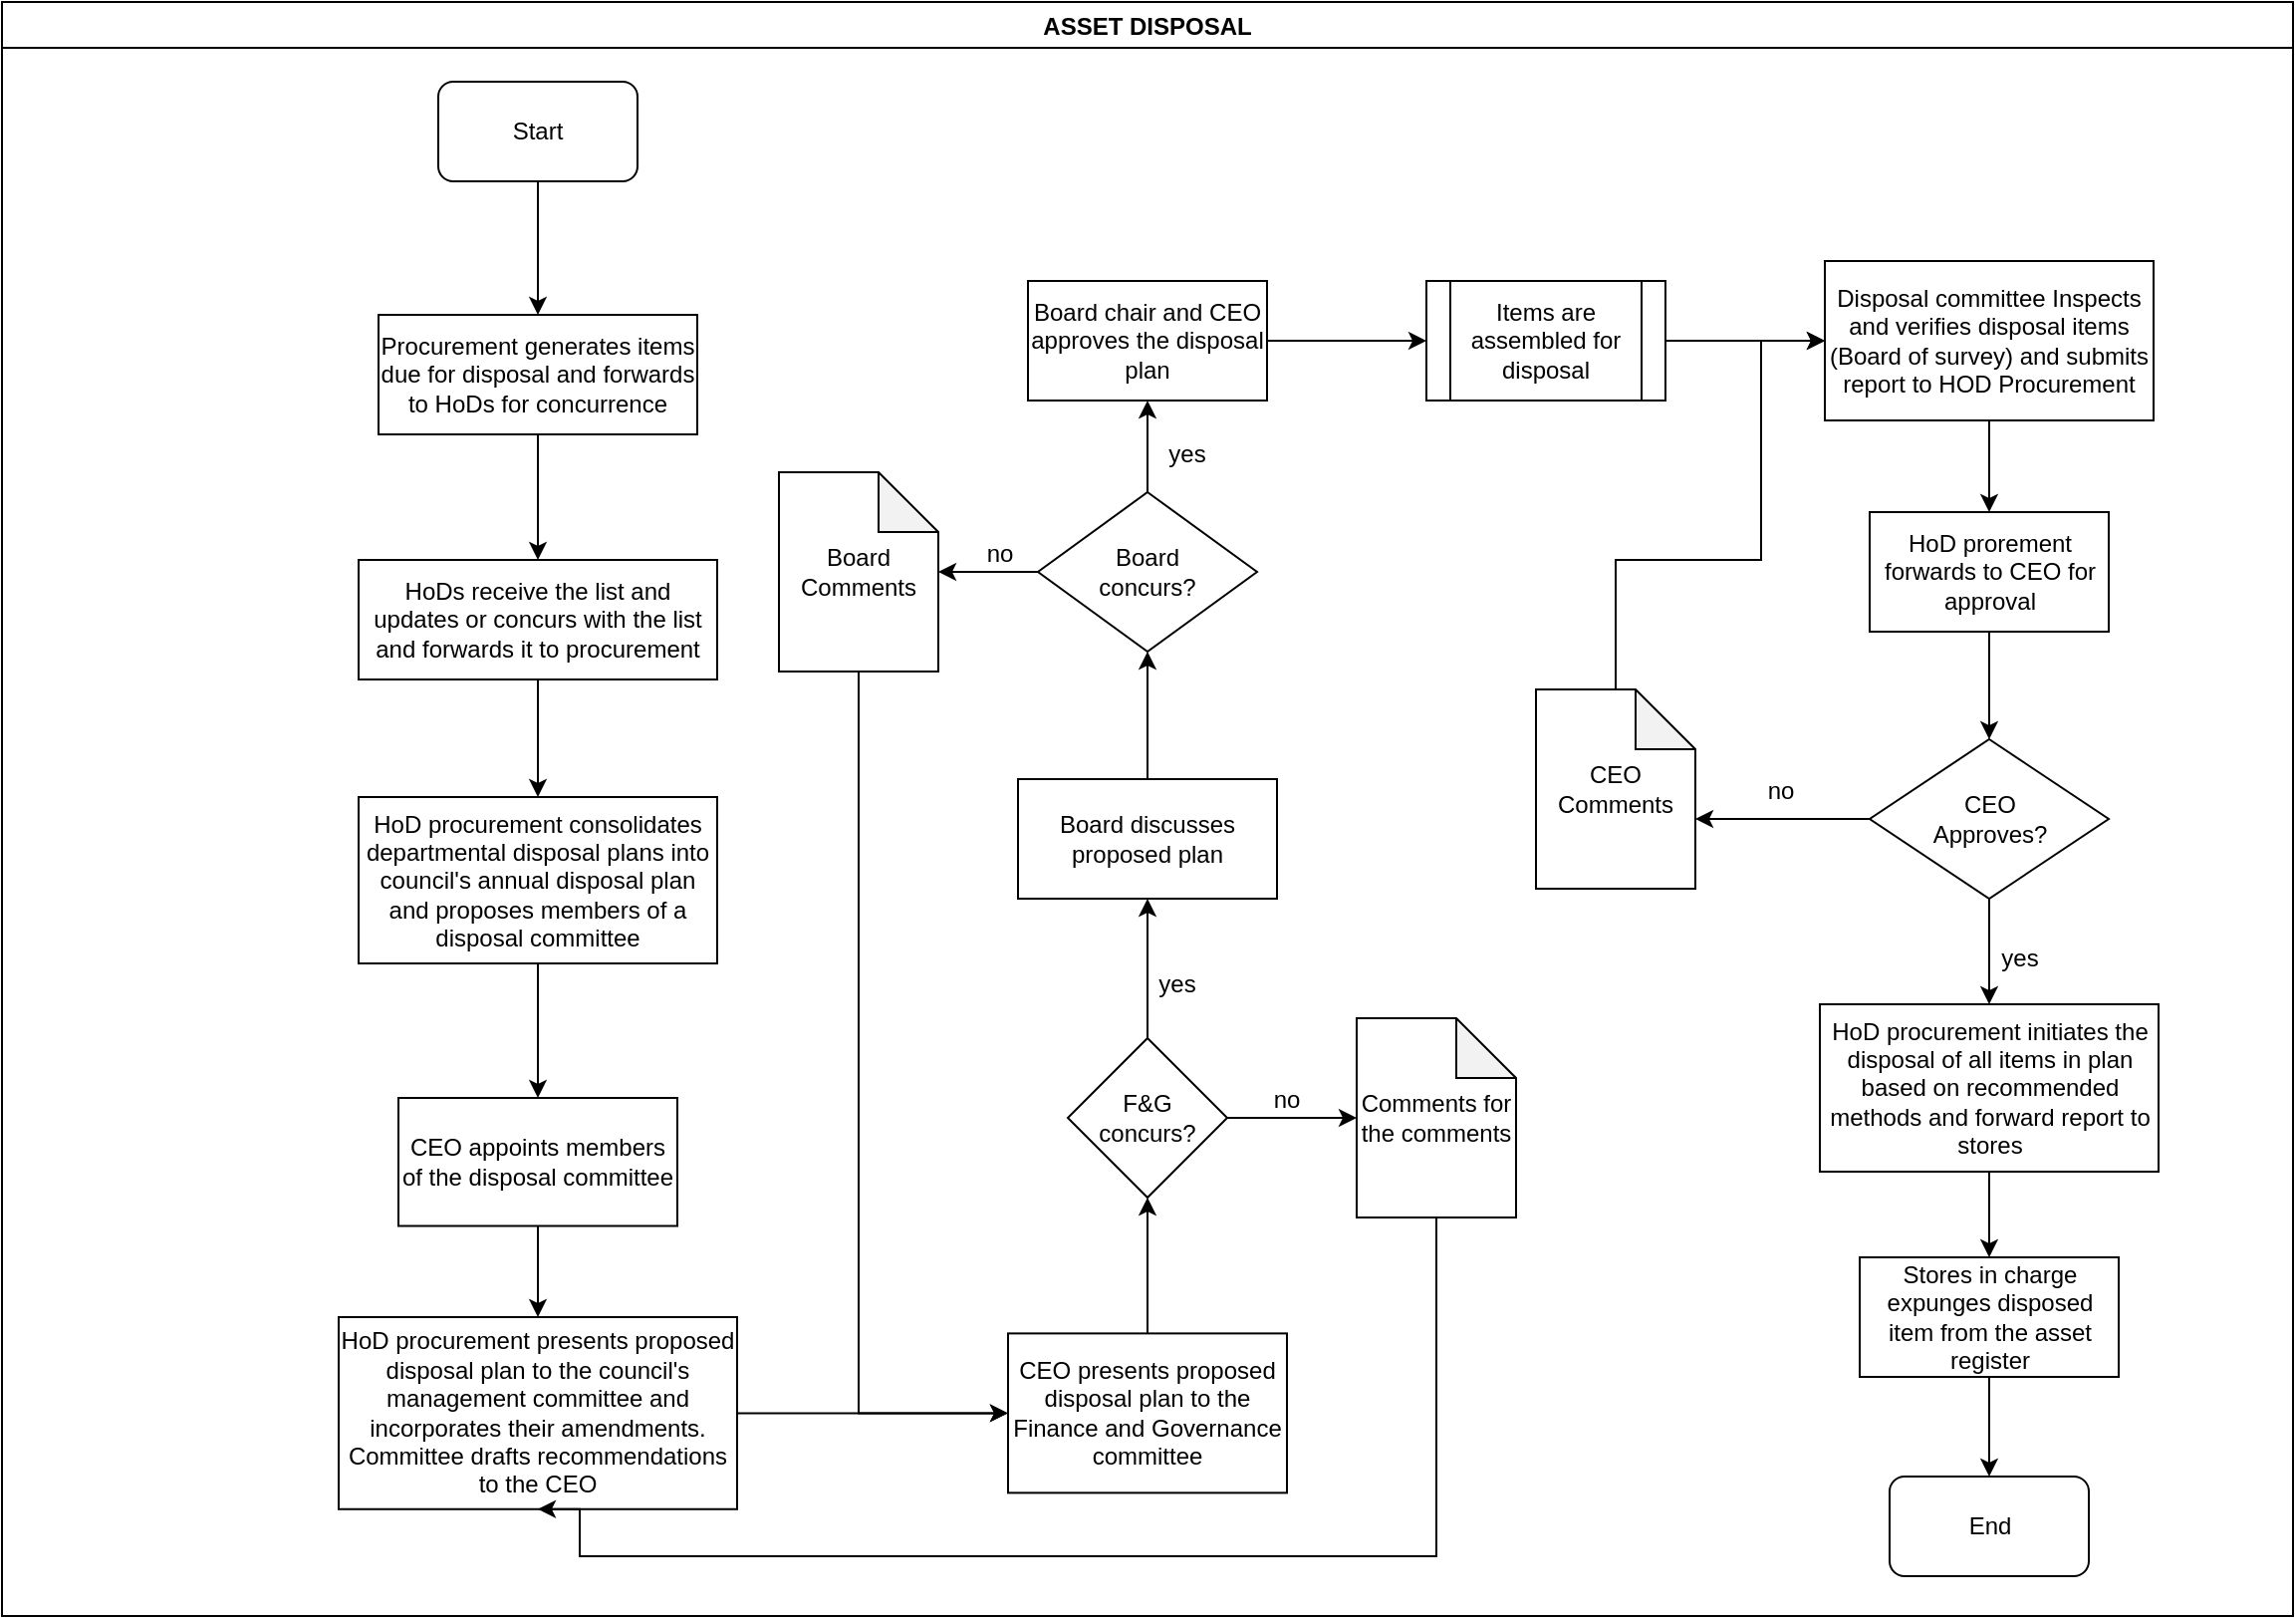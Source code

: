 <mxfile version="13.10.9" type="github">
  <diagram id="B7mUpA1huvissRJmOYIc" name="Page-1">
    <mxGraphModel dx="1038" dy="547" grid="1" gridSize="10" guides="1" tooltips="1" connect="1" arrows="1" fold="1" page="1" pageScale="1" pageWidth="1169" pageHeight="827" math="0" shadow="0">
      <root>
        <mxCell id="0" />
        <mxCell id="1" parent="0" />
        <mxCell id="NP0mH-hWLjlgino4Q2RM-1" value="ASSET DISPOSAL" style="swimlane;startSize=23;" vertex="1" parent="1">
          <mxGeometry x="10" y="10" width="1150" height="810" as="geometry" />
        </mxCell>
        <mxCell id="NP0mH-hWLjlgino4Q2RM-2" value="Start" style="rounded=1;whiteSpace=wrap;html=1;" vertex="1" parent="NP0mH-hWLjlgino4Q2RM-1">
          <mxGeometry x="219" y="40" width="100" height="50" as="geometry" />
        </mxCell>
        <mxCell id="NP0mH-hWLjlgino4Q2RM-5" value="Procurement generates items due for disposal and forwards to HoDs for concurrence" style="rounded=0;whiteSpace=wrap;html=1;" vertex="1" parent="NP0mH-hWLjlgino4Q2RM-1">
          <mxGeometry x="189" y="157" width="160" height="60" as="geometry" />
        </mxCell>
        <mxCell id="NP0mH-hWLjlgino4Q2RM-4" value="" style="edgeStyle=orthogonalEdgeStyle;rounded=0;orthogonalLoop=1;jettySize=auto;html=1;entryX=0.5;entryY=0;entryDx=0;entryDy=0;" edge="1" parent="NP0mH-hWLjlgino4Q2RM-1" source="NP0mH-hWLjlgino4Q2RM-2" target="NP0mH-hWLjlgino4Q2RM-5">
          <mxGeometry relative="1" as="geometry">
            <mxPoint x="269" y="165" as="targetPoint" />
          </mxGeometry>
        </mxCell>
        <mxCell id="NP0mH-hWLjlgino4Q2RM-6" value="HoDs receive the list and updates or concurs with the list and forwards it to procurement" style="whiteSpace=wrap;html=1;rounded=0;" vertex="1" parent="NP0mH-hWLjlgino4Q2RM-1">
          <mxGeometry x="179" y="280" width="180" height="60" as="geometry" />
        </mxCell>
        <mxCell id="NP0mH-hWLjlgino4Q2RM-7" value="" style="edgeStyle=orthogonalEdgeStyle;rounded=0;orthogonalLoop=1;jettySize=auto;html=1;" edge="1" parent="NP0mH-hWLjlgino4Q2RM-1" source="NP0mH-hWLjlgino4Q2RM-5" target="NP0mH-hWLjlgino4Q2RM-6">
          <mxGeometry relative="1" as="geometry" />
        </mxCell>
        <mxCell id="NP0mH-hWLjlgino4Q2RM-8" value="HoD procurement consolidates departmental disposal plans into council&#39;s annual disposal plan and proposes members of a disposal committee" style="whiteSpace=wrap;html=1;rounded=0;" vertex="1" parent="NP0mH-hWLjlgino4Q2RM-1">
          <mxGeometry x="179" y="399" width="180" height="83.5" as="geometry" />
        </mxCell>
        <mxCell id="NP0mH-hWLjlgino4Q2RM-9" value="" style="edgeStyle=orthogonalEdgeStyle;rounded=0;orthogonalLoop=1;jettySize=auto;html=1;" edge="1" parent="NP0mH-hWLjlgino4Q2RM-1" source="NP0mH-hWLjlgino4Q2RM-6" target="NP0mH-hWLjlgino4Q2RM-8">
          <mxGeometry relative="1" as="geometry" />
        </mxCell>
        <mxCell id="NP0mH-hWLjlgino4Q2RM-10" value="CEO appoints members of the disposal committee" style="whiteSpace=wrap;html=1;rounded=0;" vertex="1" parent="NP0mH-hWLjlgino4Q2RM-1">
          <mxGeometry x="199" y="550" width="140" height="64.25" as="geometry" />
        </mxCell>
        <mxCell id="NP0mH-hWLjlgino4Q2RM-11" value="" style="edgeStyle=orthogonalEdgeStyle;rounded=0;orthogonalLoop=1;jettySize=auto;html=1;" edge="1" parent="NP0mH-hWLjlgino4Q2RM-1" source="NP0mH-hWLjlgino4Q2RM-8" target="NP0mH-hWLjlgino4Q2RM-10">
          <mxGeometry relative="1" as="geometry" />
        </mxCell>
        <mxCell id="NP0mH-hWLjlgino4Q2RM-15" value="CEO presents proposed disposal plan to the Finance and Governance committee" style="whiteSpace=wrap;html=1;rounded=0;" vertex="1" parent="NP0mH-hWLjlgino4Q2RM-1">
          <mxGeometry x="505" y="668.19" width="140" height="80" as="geometry" />
        </mxCell>
        <mxCell id="NP0mH-hWLjlgino4Q2RM-20" value="&lt;div&gt;F&amp;amp;G&lt;br&gt;&lt;/div&gt;&lt;div&gt;concurs?&lt;/div&gt;" style="rhombus;whiteSpace=wrap;html=1;" vertex="1" parent="NP0mH-hWLjlgino4Q2RM-1">
          <mxGeometry x="535" y="520" width="80" height="80" as="geometry" />
        </mxCell>
        <mxCell id="NP0mH-hWLjlgino4Q2RM-18" value="" style="edgeStyle=orthogonalEdgeStyle;rounded=0;orthogonalLoop=1;jettySize=auto;html=1;" edge="1" parent="NP0mH-hWLjlgino4Q2RM-1" source="NP0mH-hWLjlgino4Q2RM-15" target="NP0mH-hWLjlgino4Q2RM-20">
          <mxGeometry relative="1" as="geometry">
            <mxPoint x="575" y="578.19" as="targetPoint" />
          </mxGeometry>
        </mxCell>
        <mxCell id="NP0mH-hWLjlgino4Q2RM-21" value="Board discusses proposed plan" style="whiteSpace=wrap;html=1;" vertex="1" parent="NP0mH-hWLjlgino4Q2RM-1">
          <mxGeometry x="510" y="390" width="130" height="60" as="geometry" />
        </mxCell>
        <mxCell id="NP0mH-hWLjlgino4Q2RM-22" value="" style="edgeStyle=orthogonalEdgeStyle;rounded=0;orthogonalLoop=1;jettySize=auto;html=1;" edge="1" parent="NP0mH-hWLjlgino4Q2RM-1" source="NP0mH-hWLjlgino4Q2RM-20" target="NP0mH-hWLjlgino4Q2RM-21">
          <mxGeometry relative="1" as="geometry" />
        </mxCell>
        <mxCell id="NP0mH-hWLjlgino4Q2RM-23" value="yes" style="text;html=1;strokeColor=none;fillColor=none;align=center;verticalAlign=middle;whiteSpace=wrap;rounded=0;" vertex="1" parent="NP0mH-hWLjlgino4Q2RM-1">
          <mxGeometry x="570" y="483" width="40" height="20" as="geometry" />
        </mxCell>
        <mxCell id="NP0mH-hWLjlgino4Q2RM-28" value="Comments for the comments" style="shape=note;whiteSpace=wrap;html=1;backgroundOutline=1;darkOpacity=0.05;" vertex="1" parent="NP0mH-hWLjlgino4Q2RM-1">
          <mxGeometry x="680" y="510" width="80" height="100" as="geometry" />
        </mxCell>
        <mxCell id="NP0mH-hWLjlgino4Q2RM-25" value="" style="edgeStyle=orthogonalEdgeStyle;rounded=0;orthogonalLoop=1;jettySize=auto;html=1;entryX=0;entryY=0.5;entryDx=0;entryDy=0;entryPerimeter=0;" edge="1" parent="NP0mH-hWLjlgino4Q2RM-1" source="NP0mH-hWLjlgino4Q2RM-20" target="NP0mH-hWLjlgino4Q2RM-28">
          <mxGeometry relative="1" as="geometry">
            <mxPoint x="675" y="560" as="targetPoint" />
          </mxGeometry>
        </mxCell>
        <mxCell id="NP0mH-hWLjlgino4Q2RM-32" value="Board chair and CEO approves the disposal plan" style="whiteSpace=wrap;html=1;" vertex="1" parent="NP0mH-hWLjlgino4Q2RM-1">
          <mxGeometry x="515" y="140" width="120" height="60" as="geometry" />
        </mxCell>
        <mxCell id="NP0mH-hWLjlgino4Q2RM-34" value="yes" style="text;html=1;strokeColor=none;fillColor=none;align=center;verticalAlign=middle;whiteSpace=wrap;rounded=0;" vertex="1" parent="NP0mH-hWLjlgino4Q2RM-1">
          <mxGeometry x="575" y="217" width="40" height="20" as="geometry" />
        </mxCell>
        <mxCell id="NP0mH-hWLjlgino4Q2RM-37" value="Board Comments" style="shape=note;whiteSpace=wrap;html=1;backgroundOutline=1;darkOpacity=0.05;" vertex="1" parent="NP0mH-hWLjlgino4Q2RM-1">
          <mxGeometry x="390" y="236" width="80" height="100" as="geometry" />
        </mxCell>
        <mxCell id="NP0mH-hWLjlgino4Q2RM-39" value="" style="edgeStyle=orthogonalEdgeStyle;rounded=0;orthogonalLoop=1;jettySize=auto;html=1;entryX=0;entryY=0.5;entryDx=0;entryDy=0;" edge="1" parent="NP0mH-hWLjlgino4Q2RM-1" source="NP0mH-hWLjlgino4Q2RM-37" target="NP0mH-hWLjlgino4Q2RM-15">
          <mxGeometry relative="1" as="geometry">
            <mxPoint x="430" y="436" as="targetPoint" />
            <Array as="points">
              <mxPoint x="430" y="708" />
            </Array>
          </mxGeometry>
        </mxCell>
        <mxCell id="NP0mH-hWLjlgino4Q2RM-46" value="&lt;div&gt;CEO&lt;/div&gt;&lt;div&gt;Approves?&lt;/div&gt;" style="rhombus;whiteSpace=wrap;html=1;" vertex="1" parent="NP0mH-hWLjlgino4Q2RM-1">
          <mxGeometry x="937.5" y="370" width="120" height="80" as="geometry" />
        </mxCell>
        <mxCell id="NP0mH-hWLjlgino4Q2RM-48" value="HoD procurement initiates the disposal of all items in plan based on recommended methods and forward report to stores" style="whiteSpace=wrap;html=1;" vertex="1" parent="NP0mH-hWLjlgino4Q2RM-1">
          <mxGeometry x="912.5" y="503" width="170" height="84" as="geometry" />
        </mxCell>
        <mxCell id="NP0mH-hWLjlgino4Q2RM-49" value="" style="edgeStyle=orthogonalEdgeStyle;rounded=0;orthogonalLoop=1;jettySize=auto;html=1;" edge="1" parent="NP0mH-hWLjlgino4Q2RM-1" source="NP0mH-hWLjlgino4Q2RM-46" target="NP0mH-hWLjlgino4Q2RM-48">
          <mxGeometry relative="1" as="geometry" />
        </mxCell>
        <mxCell id="NP0mH-hWLjlgino4Q2RM-51" value="Stores in charge expunges disposed item from the asset register" style="whiteSpace=wrap;html=1;" vertex="1" parent="NP0mH-hWLjlgino4Q2RM-1">
          <mxGeometry x="932.5" y="630" width="130" height="60" as="geometry" />
        </mxCell>
        <mxCell id="NP0mH-hWLjlgino4Q2RM-52" value="" style="edgeStyle=orthogonalEdgeStyle;rounded=0;orthogonalLoop=1;jettySize=auto;html=1;" edge="1" parent="NP0mH-hWLjlgino4Q2RM-1" source="NP0mH-hWLjlgino4Q2RM-48" target="NP0mH-hWLjlgino4Q2RM-51">
          <mxGeometry relative="1" as="geometry" />
        </mxCell>
        <mxCell id="NP0mH-hWLjlgino4Q2RM-44" value="HoD prorement forwards to CEO for approval" style="whiteSpace=wrap;html=1;" vertex="1" parent="NP0mH-hWLjlgino4Q2RM-1">
          <mxGeometry x="937.5" y="256" width="120" height="60" as="geometry" />
        </mxCell>
        <mxCell id="NP0mH-hWLjlgino4Q2RM-47" value="" style="edgeStyle=orthogonalEdgeStyle;rounded=0;orthogonalLoop=1;jettySize=auto;html=1;" edge="1" parent="NP0mH-hWLjlgino4Q2RM-1" source="NP0mH-hWLjlgino4Q2RM-44" target="NP0mH-hWLjlgino4Q2RM-46">
          <mxGeometry relative="1" as="geometry" />
        </mxCell>
        <mxCell id="NP0mH-hWLjlgino4Q2RM-50" value="yes" style="text;html=1;strokeColor=none;fillColor=none;align=center;verticalAlign=middle;whiteSpace=wrap;rounded=0;" vertex="1" parent="NP0mH-hWLjlgino4Q2RM-1">
          <mxGeometry x="993" y="470" width="40" height="20" as="geometry" />
        </mxCell>
        <mxCell id="NP0mH-hWLjlgino4Q2RM-55" value="End" style="rounded=1;whiteSpace=wrap;html=1;" vertex="1" parent="NP0mH-hWLjlgino4Q2RM-1">
          <mxGeometry x="947.5" y="740" width="100" height="50" as="geometry" />
        </mxCell>
        <mxCell id="NP0mH-hWLjlgino4Q2RM-54" value="" style="edgeStyle=orthogonalEdgeStyle;rounded=0;orthogonalLoop=1;jettySize=auto;html=1;" edge="1" parent="NP0mH-hWLjlgino4Q2RM-1" source="NP0mH-hWLjlgino4Q2RM-51" target="NP0mH-hWLjlgino4Q2RM-55">
          <mxGeometry relative="1" as="geometry">
            <mxPoint x="997.5" y="770" as="targetPoint" />
          </mxGeometry>
        </mxCell>
        <mxCell id="NP0mH-hWLjlgino4Q2RM-58" value="CEO Comments" style="shape=note;whiteSpace=wrap;html=1;backgroundOutline=1;darkOpacity=0.05;" vertex="1" parent="NP0mH-hWLjlgino4Q2RM-1">
          <mxGeometry x="770" y="345" width="80" height="100" as="geometry" />
        </mxCell>
        <mxCell id="NP0mH-hWLjlgino4Q2RM-60" value="" style="edgeStyle=orthogonalEdgeStyle;rounded=0;orthogonalLoop=1;jettySize=auto;html=1;entryX=0;entryY=0;entryDx=80;entryDy=65;entryPerimeter=0;" edge="1" parent="NP0mH-hWLjlgino4Q2RM-1" source="NP0mH-hWLjlgino4Q2RM-46" target="NP0mH-hWLjlgino4Q2RM-58">
          <mxGeometry relative="1" as="geometry">
            <mxPoint x="857.5" y="410" as="targetPoint" />
          </mxGeometry>
        </mxCell>
        <mxCell id="NP0mH-hWLjlgino4Q2RM-63" value="no" style="text;html=1;strokeColor=none;fillColor=none;align=center;verticalAlign=middle;whiteSpace=wrap;rounded=0;" vertex="1" parent="NP0mH-hWLjlgino4Q2RM-1">
          <mxGeometry x="873" y="386" width="40" height="20" as="geometry" />
        </mxCell>
        <mxCell id="NP0mH-hWLjlgino4Q2RM-16" value="" style="edgeStyle=orthogonalEdgeStyle;rounded=0;orthogonalLoop=1;jettySize=auto;html=1;" edge="1" parent="1" source="NP0mH-hWLjlgino4Q2RM-12" target="NP0mH-hWLjlgino4Q2RM-15">
          <mxGeometry relative="1" as="geometry" />
        </mxCell>
        <mxCell id="NP0mH-hWLjlgino4Q2RM-12" value="HoD procurement presents proposed disposal plan to the council&#39;s management committee and incorporates their amendments. Committee drafts recommendations to the CEO" style="whiteSpace=wrap;html=1;rounded=0;" vertex="1" parent="1">
          <mxGeometry x="179" y="670" width="200" height="96.38" as="geometry" />
        </mxCell>
        <mxCell id="NP0mH-hWLjlgino4Q2RM-13" value="" style="edgeStyle=orthogonalEdgeStyle;rounded=0;orthogonalLoop=1;jettySize=auto;html=1;" edge="1" parent="1" source="NP0mH-hWLjlgino4Q2RM-10" target="NP0mH-hWLjlgino4Q2RM-12">
          <mxGeometry relative="1" as="geometry" />
        </mxCell>
        <mxCell id="NP0mH-hWLjlgino4Q2RM-27" value="" style="edgeStyle=orthogonalEdgeStyle;rounded=0;orthogonalLoop=1;jettySize=auto;html=1;entryX=0.5;entryY=1;entryDx=0;entryDy=0;exitX=0.5;exitY=1;exitDx=0;exitDy=0;exitPerimeter=0;" edge="1" parent="1" source="NP0mH-hWLjlgino4Q2RM-28" target="NP0mH-hWLjlgino4Q2RM-12">
          <mxGeometry relative="1" as="geometry">
            <mxPoint x="760" y="600" as="sourcePoint" />
            <mxPoint x="745" y="680" as="targetPoint" />
            <Array as="points">
              <mxPoint x="730" y="790" />
              <mxPoint x="300" y="790" />
            </Array>
          </mxGeometry>
        </mxCell>
        <mxCell id="NP0mH-hWLjlgino4Q2RM-29" value="no" style="text;html=1;strokeColor=none;fillColor=none;align=center;verticalAlign=middle;whiteSpace=wrap;rounded=0;" vertex="1" parent="1">
          <mxGeometry x="635" y="551" width="40" height="20" as="geometry" />
        </mxCell>
        <mxCell id="NP0mH-hWLjlgino4Q2RM-33" value="" style="edgeStyle=orthogonalEdgeStyle;rounded=0;orthogonalLoop=1;jettySize=auto;html=1;" edge="1" parent="1" source="NP0mH-hWLjlgino4Q2RM-30" target="NP0mH-hWLjlgino4Q2RM-32">
          <mxGeometry relative="1" as="geometry" />
        </mxCell>
        <mxCell id="NP0mH-hWLjlgino4Q2RM-36" value="" style="edgeStyle=orthogonalEdgeStyle;rounded=0;orthogonalLoop=1;jettySize=auto;html=1;" edge="1" parent="1" source="NP0mH-hWLjlgino4Q2RM-30" target="NP0mH-hWLjlgino4Q2RM-37">
          <mxGeometry relative="1" as="geometry">
            <mxPoint x="715" y="296" as="targetPoint" />
          </mxGeometry>
        </mxCell>
        <mxCell id="NP0mH-hWLjlgino4Q2RM-30" value="&lt;div&gt;Board&lt;/div&gt;&lt;div&gt;concurs?&lt;/div&gt;" style="rhombus;whiteSpace=wrap;html=1;" vertex="1" parent="1">
          <mxGeometry x="530" y="256" width="110" height="80" as="geometry" />
        </mxCell>
        <mxCell id="NP0mH-hWLjlgino4Q2RM-31" value="" style="edgeStyle=orthogonalEdgeStyle;rounded=0;orthogonalLoop=1;jettySize=auto;html=1;" edge="1" parent="1" source="NP0mH-hWLjlgino4Q2RM-21" target="NP0mH-hWLjlgino4Q2RM-30">
          <mxGeometry relative="1" as="geometry" />
        </mxCell>
        <mxCell id="NP0mH-hWLjlgino4Q2RM-43" value="" style="edgeStyle=orthogonalEdgeStyle;rounded=0;orthogonalLoop=1;jettySize=auto;html=1;" edge="1" parent="1" source="NP0mH-hWLjlgino4Q2RM-40" target="NP0mH-hWLjlgino4Q2RM-42">
          <mxGeometry relative="1" as="geometry" />
        </mxCell>
        <mxCell id="NP0mH-hWLjlgino4Q2RM-40" value="Items are assembled for disposal" style="shape=process;whiteSpace=wrap;html=1;backgroundOutline=1;" vertex="1" parent="1">
          <mxGeometry x="725" y="150" width="120" height="60" as="geometry" />
        </mxCell>
        <mxCell id="NP0mH-hWLjlgino4Q2RM-41" value="" style="edgeStyle=orthogonalEdgeStyle;rounded=0;orthogonalLoop=1;jettySize=auto;html=1;" edge="1" parent="1" source="NP0mH-hWLjlgino4Q2RM-32" target="NP0mH-hWLjlgino4Q2RM-40">
          <mxGeometry relative="1" as="geometry" />
        </mxCell>
        <mxCell id="NP0mH-hWLjlgino4Q2RM-45" value="" style="edgeStyle=orthogonalEdgeStyle;rounded=0;orthogonalLoop=1;jettySize=auto;html=1;" edge="1" parent="1" source="NP0mH-hWLjlgino4Q2RM-42" target="NP0mH-hWLjlgino4Q2RM-44">
          <mxGeometry relative="1" as="geometry" />
        </mxCell>
        <mxCell id="NP0mH-hWLjlgino4Q2RM-42" value="Disposal committee Inspects and verifies disposal items (Board of survey) and submits report to HOD Procurement" style="whiteSpace=wrap;html=1;" vertex="1" parent="1">
          <mxGeometry x="925" y="140" width="165" height="80" as="geometry" />
        </mxCell>
        <mxCell id="NP0mH-hWLjlgino4Q2RM-62" value="" style="edgeStyle=orthogonalEdgeStyle;rounded=0;orthogonalLoop=1;jettySize=auto;html=1;entryX=0;entryY=0.5;entryDx=0;entryDy=0;" edge="1" parent="1" source="NP0mH-hWLjlgino4Q2RM-58" target="NP0mH-hWLjlgino4Q2RM-42">
          <mxGeometry relative="1" as="geometry">
            <mxPoint x="820" y="255" as="targetPoint" />
            <Array as="points">
              <mxPoint x="820" y="290" />
              <mxPoint x="893" y="290" />
              <mxPoint x="893" y="180" />
            </Array>
          </mxGeometry>
        </mxCell>
        <mxCell id="NP0mH-hWLjlgino4Q2RM-64" value="no" style="text;html=1;strokeColor=none;fillColor=none;align=center;verticalAlign=middle;whiteSpace=wrap;rounded=0;" vertex="1" parent="1">
          <mxGeometry x="491" y="277" width="40" height="20" as="geometry" />
        </mxCell>
      </root>
    </mxGraphModel>
  </diagram>
</mxfile>
